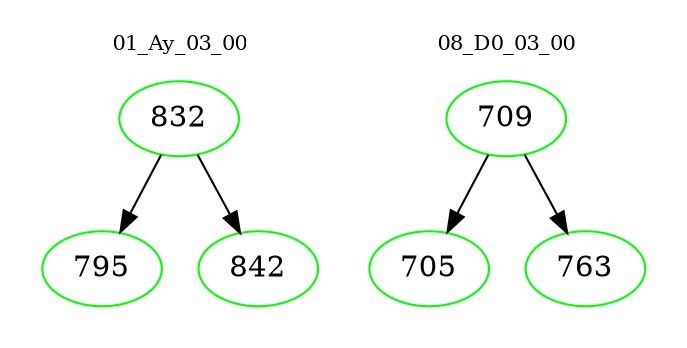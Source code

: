 digraph{
subgraph cluster_0 {
color = white
label = "01_Ay_03_00";
fontsize=10;
T0_832 [label="832", color="green"]
T0_832 -> T0_795 [color="black"]
T0_795 [label="795", color="green"]
T0_832 -> T0_842 [color="black"]
T0_842 [label="842", color="green"]
}
subgraph cluster_1 {
color = white
label = "08_D0_03_00";
fontsize=10;
T1_709 [label="709", color="green"]
T1_709 -> T1_705 [color="black"]
T1_705 [label="705", color="green"]
T1_709 -> T1_763 [color="black"]
T1_763 [label="763", color="green"]
}
}
